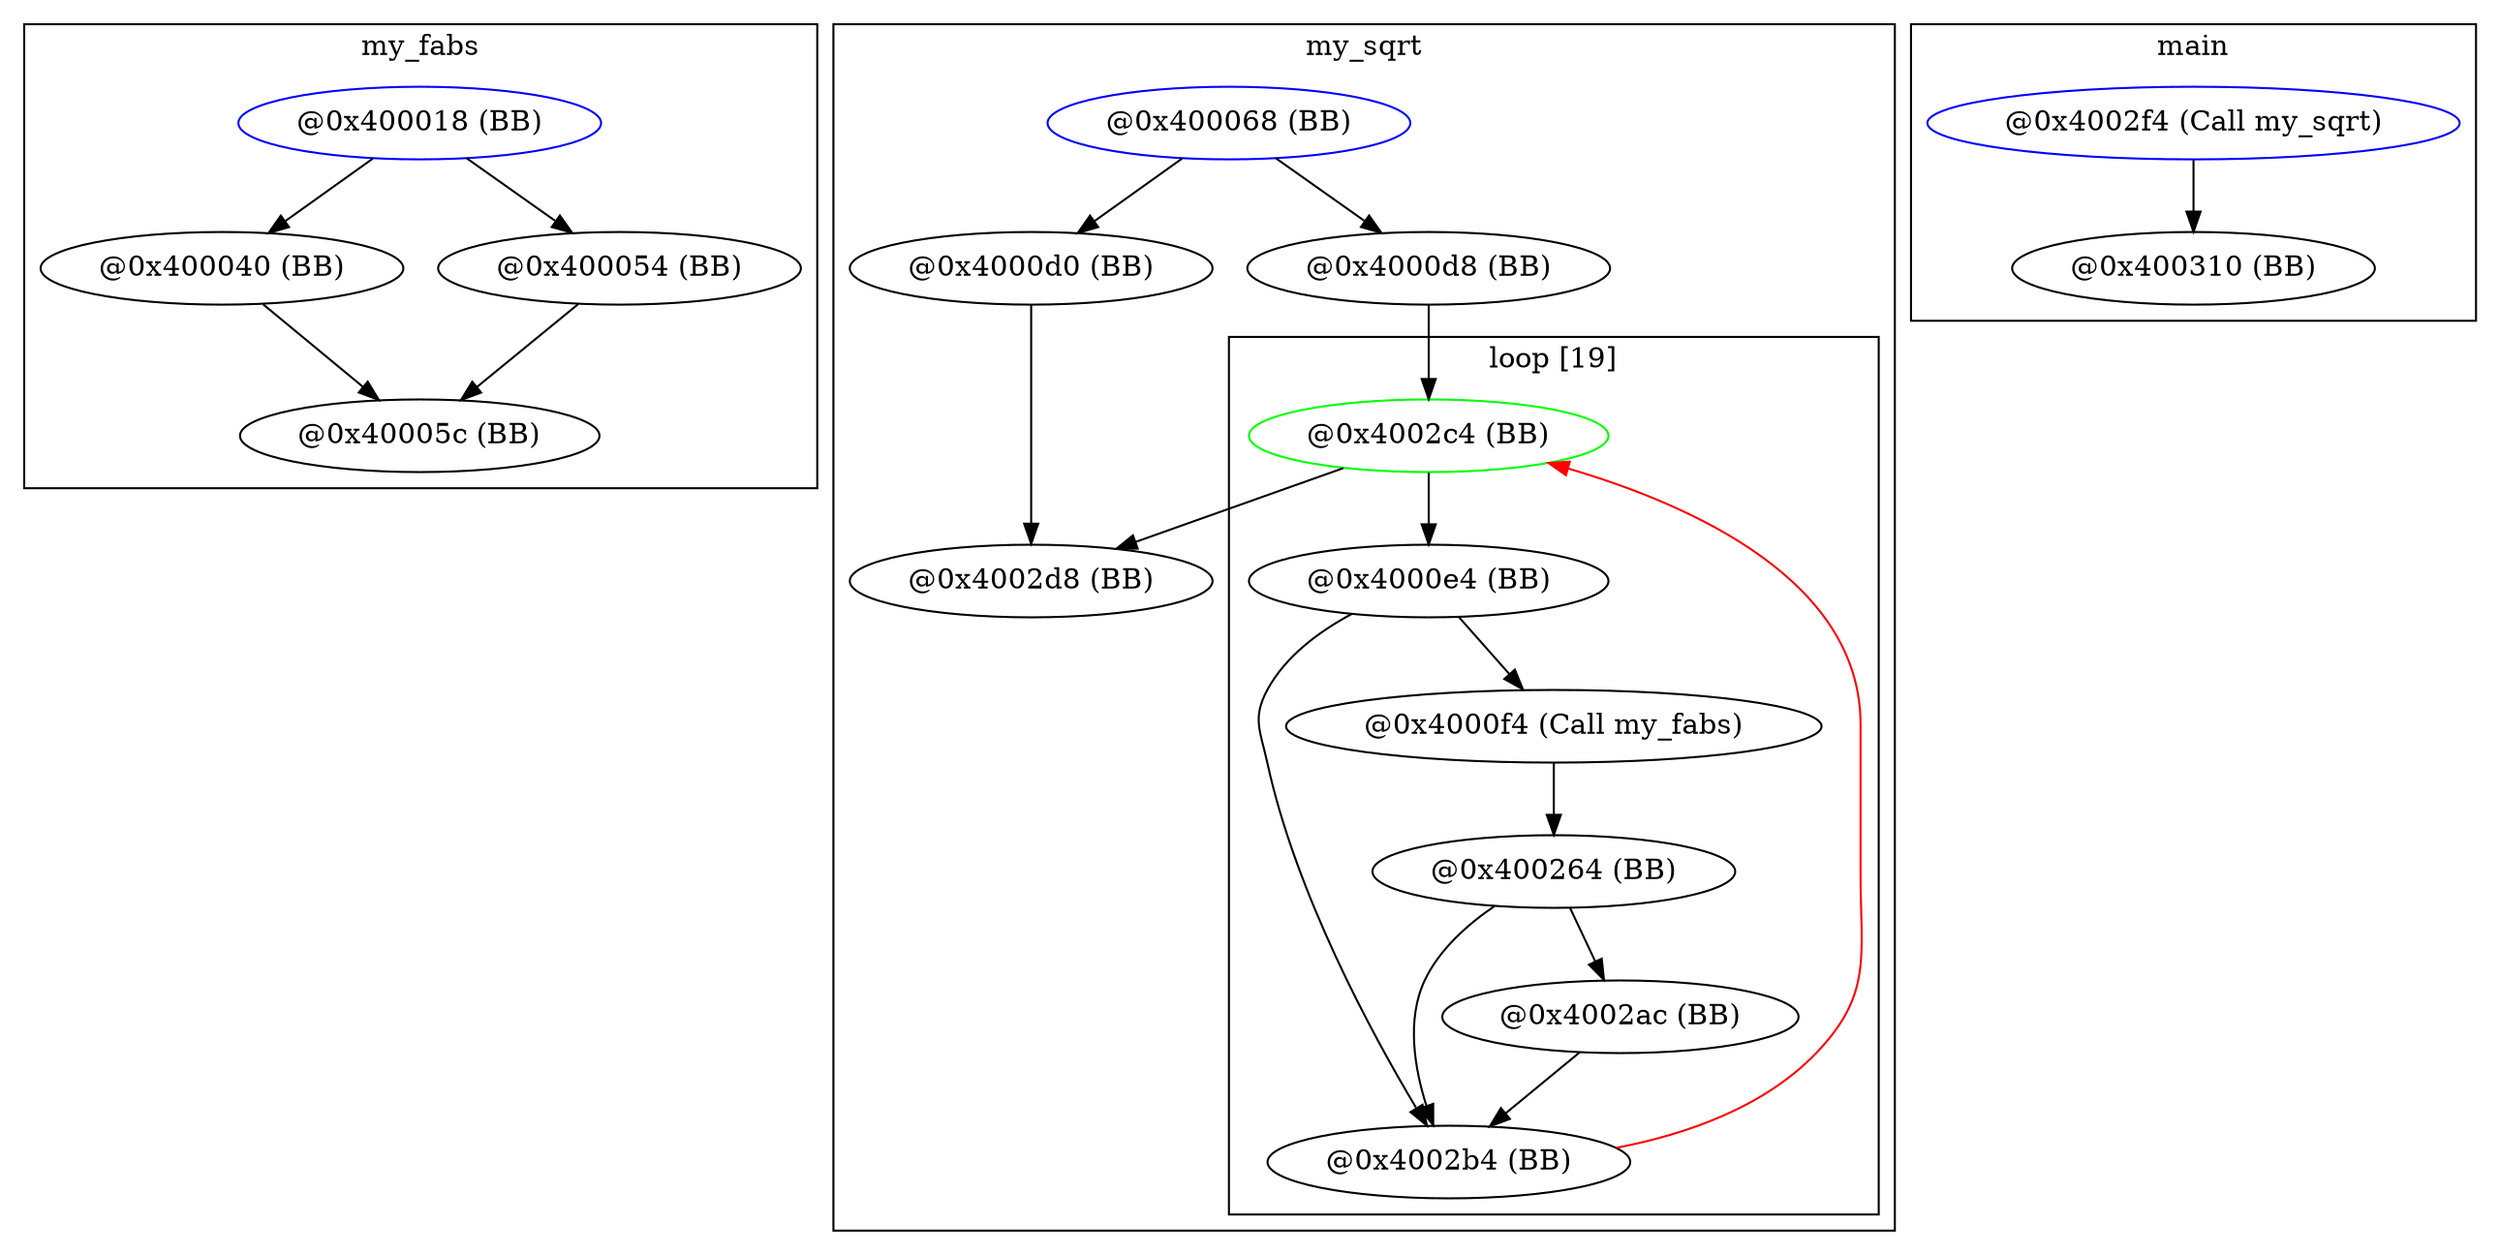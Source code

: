 digraph G {
subgraph cluster_my_fabs {
graph [label = "my_fabs"];
node0x1b2b8f0 [label = "@0x400018 (BB)" ,color="blue"];
node0x1b44fd0 [label = "@0x400040 (BB)"];
node0x1b45c20 [label = "@0x400054 (BB)"];
node0x1b461b0 [label = "@0x40005c (BB)"];
}
subgraph cluster_my_sqrt {
graph [label = "my_sqrt"];
subgraph cluster_loop0x1c7db60 {
graph [label = "loop [19]"];
node0x1c7b350 [label = "@0x4002c4 (BB)" ,color="green"];
node0x1c6b1d0 [label = "@0x4002b4 (BB)"];
node0x1b50f70 [label = "@0x4000e4 (BB)"];
node0x1c788f0 [label = "@0x400264 (BB)"];
node0x1b51b80 [label = "@0x4000f4 (Call my_fabs)"];
node0x1c7a6b0 [label = "@0x4002ac (BB)"];
}
node0x1b2b740 [label = "@0x400068 (BB)" ,color="blue"];
node0x1b50610 [label = "@0x4000d0 (BB)"];
node0x1b3e1c0 [label = "@0x4000d8 (BB)"];
node0x1b50f70;
node0x1b51b80;
node0x1c788f0;
node0x1c7a6b0;
node0x1c6b1d0;
node0x1c7b350;
node0x1c7bfa0 [label = "@0x4002d8 (BB)"];
}
subgraph cluster_main {
graph [label = "main"];
node0x1b3d630 [label = "@0x4002f4 (Call my_sqrt)" ,color="blue"];
node0x1c7ed70 [label = "@0x400310 (BB)"];
}
node0x1b2b8f0 -> node0x1b44fd0;
node0x1b2b8f0 -> node0x1b45c20;
node0x1b44fd0 -> node0x1b461b0;
node0x1b45c20 -> node0x1b461b0;
node0x1b2b740 -> node0x1b50610;
node0x1b2b740 -> node0x1b3e1c0;
node0x1b50610 -> node0x1c7bfa0;
node0x1b3e1c0 -> node0x1c7b350;
node0x1b50f70 -> node0x1b51b80;
node0x1b50f70 -> node0x1c6b1d0;
node0x1b51b80 -> node0x1c788f0;
node0x1c788f0 -> node0x1c7a6b0;
node0x1c788f0 -> node0x1c6b1d0;
node0x1c7a6b0 -> node0x1c6b1d0;
node0x1c6b1d0 -> node0x1c7b350[color="red"];
node0x1c7b350 -> node0x1b50f70;
node0x1c7b350 -> node0x1c7bfa0;
node0x1b3d630 -> node0x1c7ed70;
}
